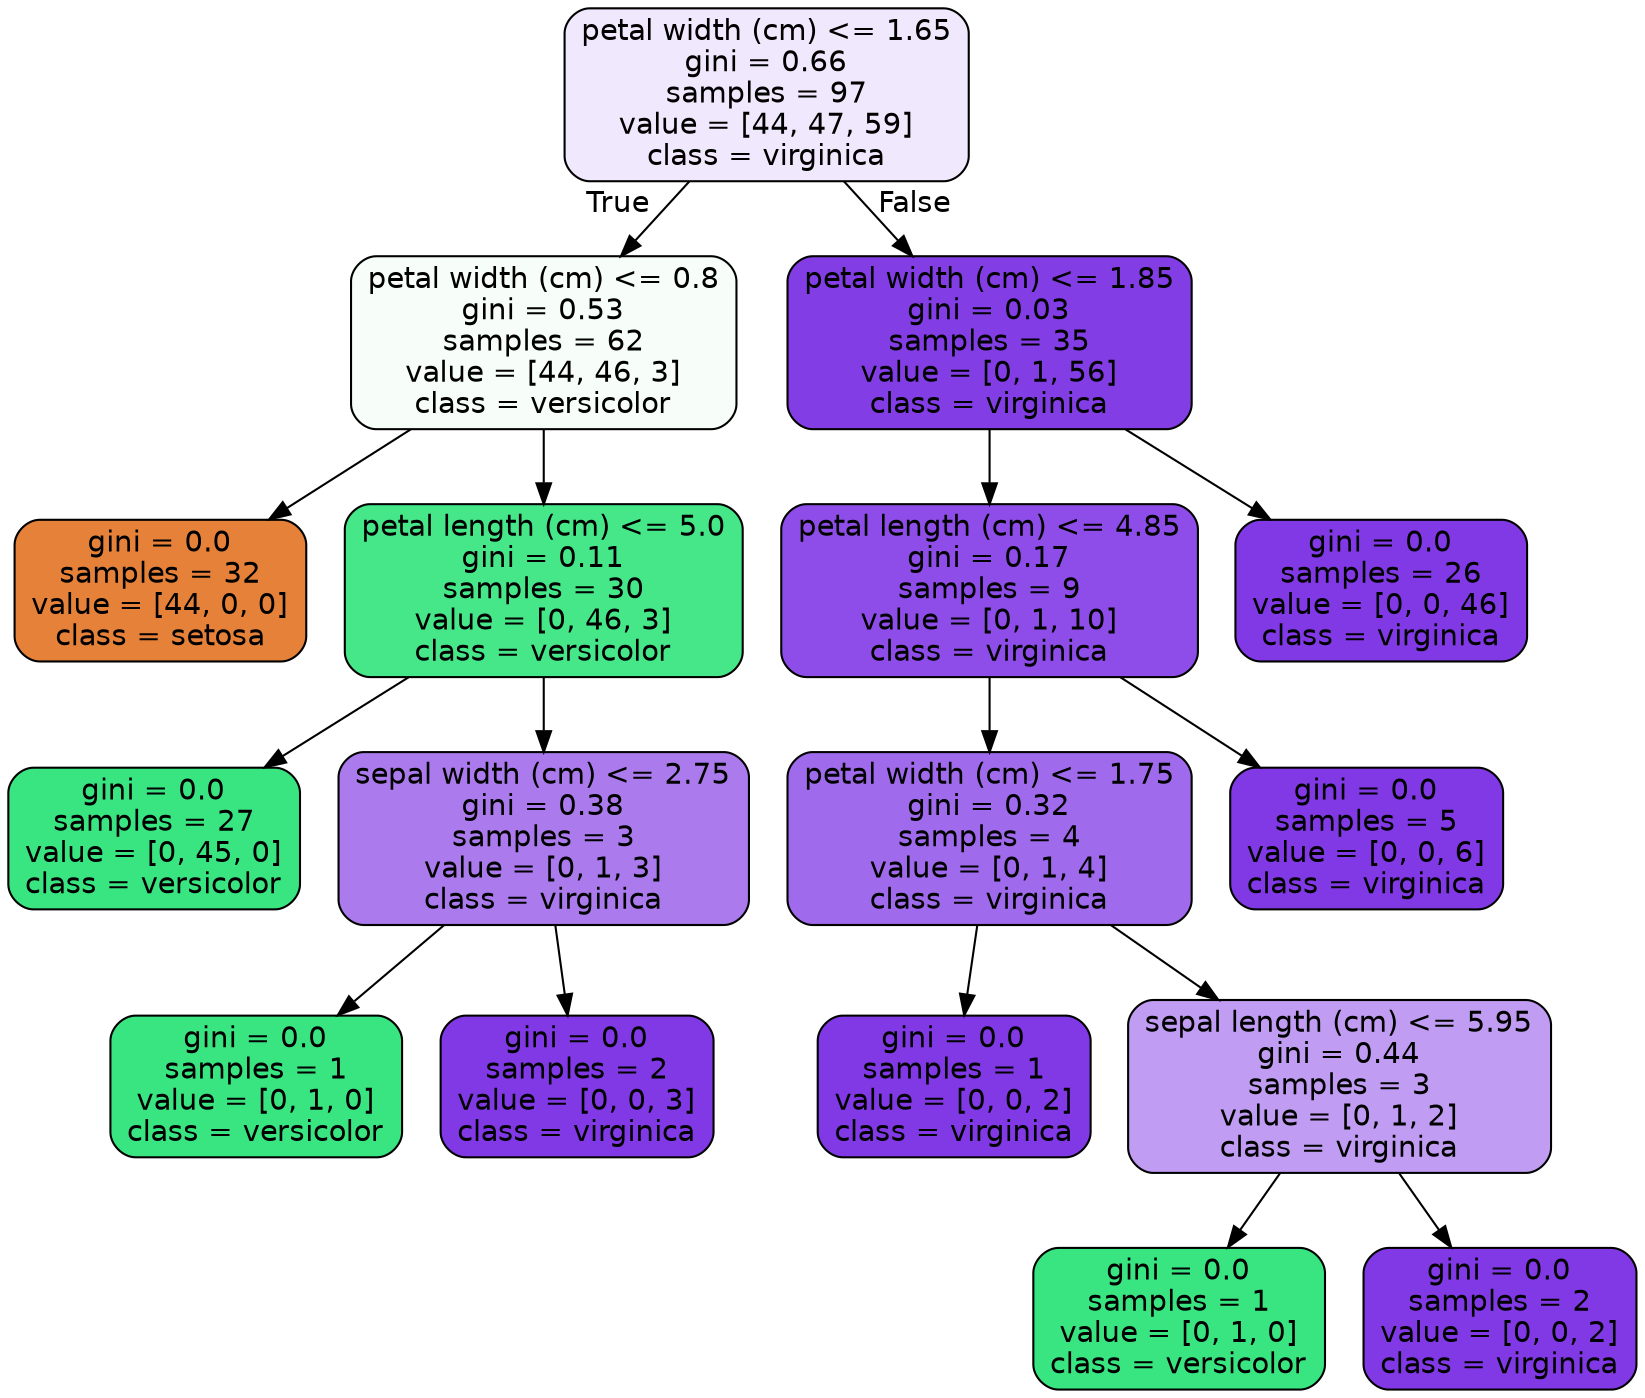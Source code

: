 digraph Tree {
node [shape=box, style="filled, rounded", color="black", fontname=helvetica] ;
edge [fontname=helvetica] ;
0 [label="petal width (cm) <= 1.65\ngini = 0.66\nsamples = 97\nvalue = [44, 47, 59]\nclass = virginica", fillcolor="#f0e8fc"] ;
1 [label="petal width (cm) <= 0.8\ngini = 0.53\nsamples = 62\nvalue = [44, 46, 3]\nclass = versicolor", fillcolor="#f7fefa"] ;
0 -> 1 [labeldistance=2.5, labelangle=45, headlabel="True"] ;
2 [label="gini = 0.0\nsamples = 32\nvalue = [44, 0, 0]\nclass = setosa", fillcolor="#e58139"] ;
1 -> 2 ;
3 [label="petal length (cm) <= 5.0\ngini = 0.11\nsamples = 30\nvalue = [0, 46, 3]\nclass = versicolor", fillcolor="#46e789"] ;
1 -> 3 ;
4 [label="gini = 0.0\nsamples = 27\nvalue = [0, 45, 0]\nclass = versicolor", fillcolor="#39e581"] ;
3 -> 4 ;
5 [label="sepal width (cm) <= 2.75\ngini = 0.38\nsamples = 3\nvalue = [0, 1, 3]\nclass = virginica", fillcolor="#ab7bee"] ;
3 -> 5 ;
6 [label="gini = 0.0\nsamples = 1\nvalue = [0, 1, 0]\nclass = versicolor", fillcolor="#39e581"] ;
5 -> 6 ;
7 [label="gini = 0.0\nsamples = 2\nvalue = [0, 0, 3]\nclass = virginica", fillcolor="#8139e5"] ;
5 -> 7 ;
8 [label="petal width (cm) <= 1.85\ngini = 0.03\nsamples = 35\nvalue = [0, 1, 56]\nclass = virginica", fillcolor="#833de5"] ;
0 -> 8 [labeldistance=2.5, labelangle=-45, headlabel="False"] ;
9 [label="petal length (cm) <= 4.85\ngini = 0.17\nsamples = 9\nvalue = [0, 1, 10]\nclass = virginica", fillcolor="#8e4de8"] ;
8 -> 9 ;
10 [label="petal width (cm) <= 1.75\ngini = 0.32\nsamples = 4\nvalue = [0, 1, 4]\nclass = virginica", fillcolor="#a06aec"] ;
9 -> 10 ;
11 [label="gini = 0.0\nsamples = 1\nvalue = [0, 0, 2]\nclass = virginica", fillcolor="#8139e5"] ;
10 -> 11 ;
12 [label="sepal length (cm) <= 5.95\ngini = 0.44\nsamples = 3\nvalue = [0, 1, 2]\nclass = virginica", fillcolor="#c09cf2"] ;
10 -> 12 ;
13 [label="gini = 0.0\nsamples = 1\nvalue = [0, 1, 0]\nclass = versicolor", fillcolor="#39e581"] ;
12 -> 13 ;
14 [label="gini = 0.0\nsamples = 2\nvalue = [0, 0, 2]\nclass = virginica", fillcolor="#8139e5"] ;
12 -> 14 ;
15 [label="gini = 0.0\nsamples = 5\nvalue = [0, 0, 6]\nclass = virginica", fillcolor="#8139e5"] ;
9 -> 15 ;
16 [label="gini = 0.0\nsamples = 26\nvalue = [0, 0, 46]\nclass = virginica", fillcolor="#8139e5"] ;
8 -> 16 ;
}